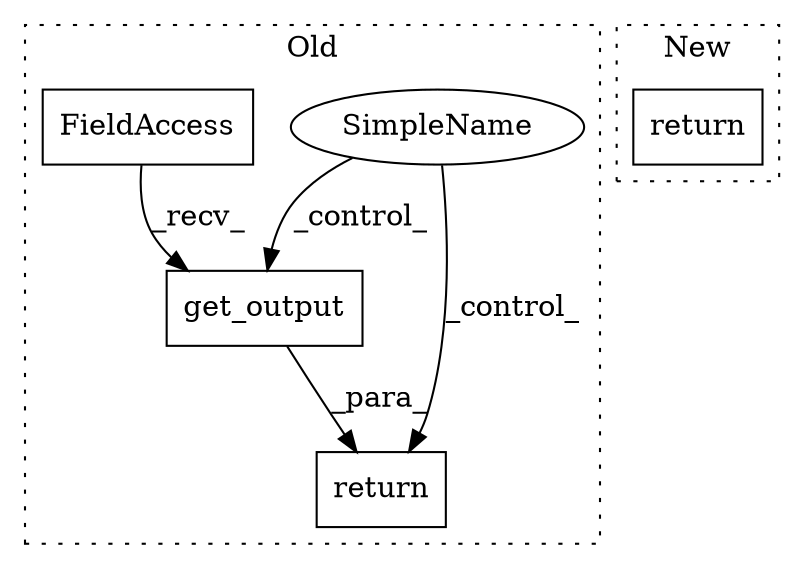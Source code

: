 digraph G {
subgraph cluster0 {
1 [label="get_output" a="32" s="3211,3235" l="11,1" shape="box"];
3 [label="return" a="41" s="3182" l="7" shape="box"];
4 [label="SimpleName" a="42" s="" l="" shape="ellipse"];
5 [label="FieldAccess" a="22" s="3189" l="6" shape="box"];
label = "Old";
style="dotted";
}
subgraph cluster1 {
2 [label="return" a="41" s="3386" l="7" shape="box"];
label = "New";
style="dotted";
}
1 -> 3 [label="_para_"];
4 -> 3 [label="_control_"];
4 -> 1 [label="_control_"];
5 -> 1 [label="_recv_"];
}